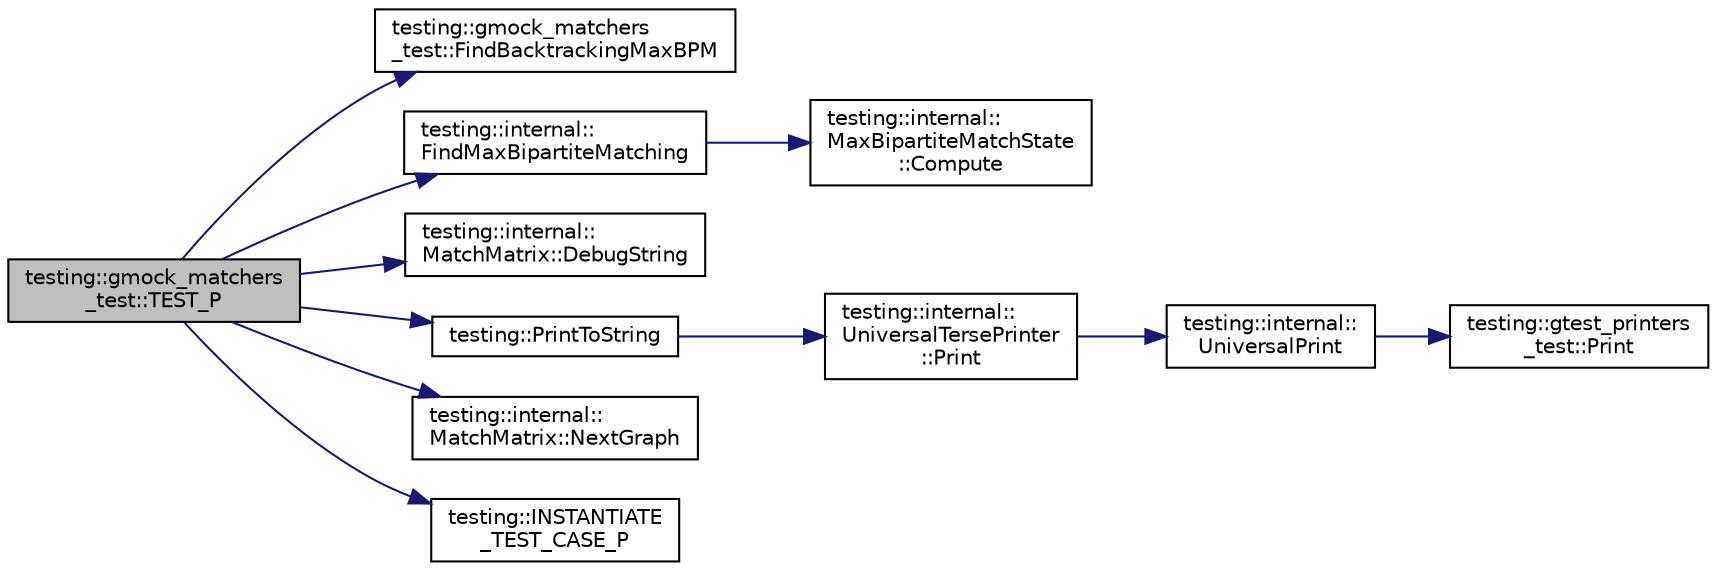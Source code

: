 digraph "testing::gmock_matchers_test::TEST_P"
{
  edge [fontname="Helvetica",fontsize="10",labelfontname="Helvetica",labelfontsize="10"];
  node [fontname="Helvetica",fontsize="10",shape=record];
  rankdir="LR";
  Node2370 [label="testing::gmock_matchers\l_test::TEST_P",height=0.2,width=0.4,color="black", fillcolor="grey75", style="filled", fontcolor="black"];
  Node2370 -> Node2371 [color="midnightblue",fontsize="10",style="solid",fontname="Helvetica"];
  Node2371 [label="testing::gmock_matchers\l_test::FindBacktrackingMaxBPM",height=0.2,width=0.4,color="black", fillcolor="white", style="filled",URL="$d5/de1/namespacetesting_1_1gmock__matchers__test.html#a09321a8d4a4c40ab1e369fbdf92b0414"];
  Node2370 -> Node2372 [color="midnightblue",fontsize="10",style="solid",fontname="Helvetica"];
  Node2372 [label="testing::internal::\lFindMaxBipartiteMatching",height=0.2,width=0.4,color="black", fillcolor="white", style="filled",URL="$d0/da7/namespacetesting_1_1internal.html#ae30bd8357c179334b2b09b0d689efccc"];
  Node2372 -> Node2373 [color="midnightblue",fontsize="10",style="solid",fontname="Helvetica"];
  Node2373 [label="testing::internal::\lMaxBipartiteMatchState\l::Compute",height=0.2,width=0.4,color="black", fillcolor="white", style="filled",URL="$d7/d31/classtesting_1_1internal_1_1_max_bipartite_match_state.html#af6efab664ee390925b24d023f1368192"];
  Node2370 -> Node2374 [color="midnightblue",fontsize="10",style="solid",fontname="Helvetica"];
  Node2374 [label="testing::internal::\lMatchMatrix::DebugString",height=0.2,width=0.4,color="black", fillcolor="white", style="filled",URL="$d7/d20/classtesting_1_1internal_1_1_match_matrix.html#a37c7a88ac2e9d5012a1ecf1b19869c6c"];
  Node2370 -> Node2375 [color="midnightblue",fontsize="10",style="solid",fontname="Helvetica"];
  Node2375 [label="testing::PrintToString",height=0.2,width=0.4,color="black", fillcolor="white", style="filled",URL="$d0/d75/namespacetesting.html#aa5717bb1144edd1d262d310ba70c82ed"];
  Node2375 -> Node2376 [color="midnightblue",fontsize="10",style="solid",fontname="Helvetica"];
  Node2376 [label="testing::internal::\lUniversalTersePrinter\l::Print",height=0.2,width=0.4,color="black", fillcolor="white", style="filled",URL="$d6/d8f/classtesting_1_1internal_1_1_universal_terse_printer.html#a042249cdb42fdb77588c9ad54ea7ed54"];
  Node2376 -> Node2377 [color="midnightblue",fontsize="10",style="solid",fontname="Helvetica"];
  Node2377 [label="testing::internal::\lUniversalPrint",height=0.2,width=0.4,color="black", fillcolor="white", style="filled",URL="$d0/da7/namespacetesting_1_1internal.html#a30708fa2bacf11895b03bdb21eb72309"];
  Node2377 -> Node2378 [color="midnightblue",fontsize="10",style="solid",fontname="Helvetica"];
  Node2378 [label="testing::gtest_printers\l_test::Print",height=0.2,width=0.4,color="black", fillcolor="white", style="filled",URL="$dd/d01/namespacetesting_1_1gtest__printers__test.html#ab1fefdb330a473343afa3cc6d46a65f6"];
  Node2370 -> Node2379 [color="midnightblue",fontsize="10",style="solid",fontname="Helvetica"];
  Node2379 [label="testing::internal::\lMatchMatrix::NextGraph",height=0.2,width=0.4,color="black", fillcolor="white", style="filled",URL="$d7/d20/classtesting_1_1internal_1_1_match_matrix.html#a3a35e2d6107c225537d7e776465a7893"];
  Node2370 -> Node2380 [color="midnightblue",fontsize="10",style="solid",fontname="Helvetica"];
  Node2380 [label="testing::INSTANTIATE\l_TEST_CASE_P",height=0.2,width=0.4,color="black", fillcolor="white", style="filled",URL="$d0/d75/namespacetesting.html#a5b049e97e9082df909e4a0f740ff5d02"];
}
